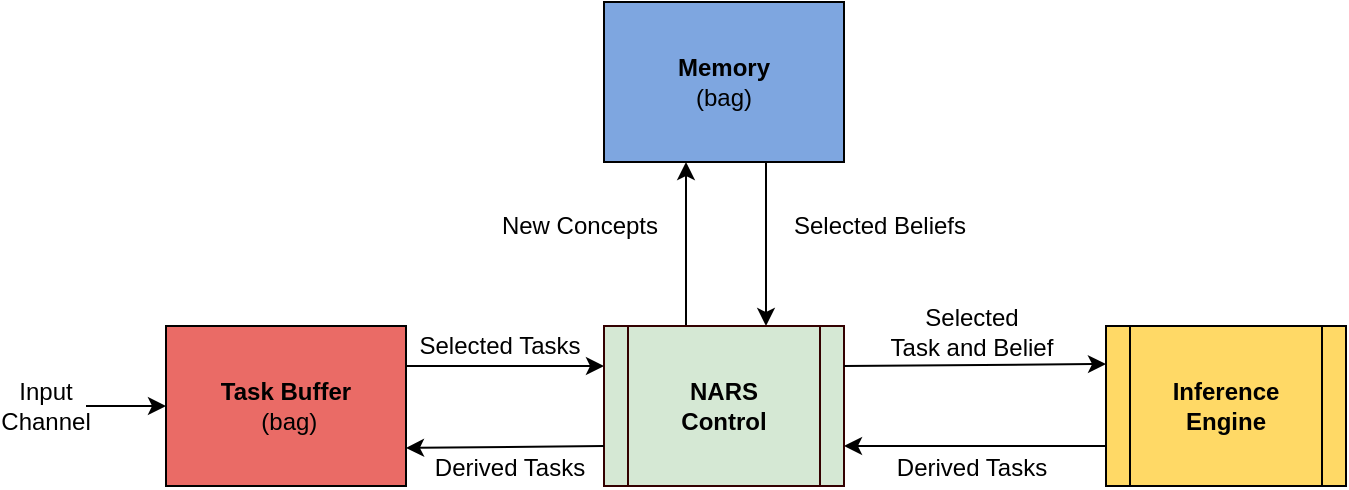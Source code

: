 <mxfile version="14.4.7" type="device"><diagram id="ytO7dYtnHRW7ZxbD0A9j" name="Page-1"><mxGraphModel dx="1422" dy="791" grid="1" gridSize="10" guides="1" tooltips="1" connect="1" arrows="1" fold="1" page="1" pageScale="1" pageWidth="850" pageHeight="1100" math="0" shadow="0"><root><mxCell id="0"/><mxCell id="1" parent="0"/><mxCell id="R_4Eterm35RvbNCIREgg-1" value="&lt;div&gt;&lt;b&gt;Memory&lt;/b&gt;&lt;br&gt;&lt;/div&gt;&lt;div&gt;(bag)&lt;/div&gt;" style="rounded=0;whiteSpace=wrap;html=1;fillColor=#7EA6E0;" parent="1" vertex="1"><mxGeometry x="319" y="18" width="120" height="80" as="geometry"/></mxCell><mxCell id="R_4Eterm35RvbNCIREgg-2" value="&lt;b&gt;Task Buffer&lt;br&gt;&lt;/b&gt;&amp;nbsp;(bag)" style="rounded=0;whiteSpace=wrap;html=1;fillColor=#EA6B66;" parent="1" vertex="1"><mxGeometry x="100" y="180" width="120" height="80" as="geometry"/></mxCell><mxCell id="R_4Eterm35RvbNCIREgg-11" value="Selected Tasks" style="text;html=1;strokeColor=none;fillColor=none;align=center;verticalAlign=middle;whiteSpace=wrap;rounded=0;" parent="1" vertex="1"><mxGeometry x="220" y="180" width="94" height="20" as="geometry"/></mxCell><mxCell id="R_4Eterm35RvbNCIREgg-17" value="Derived Tasks" style="text;html=1;strokeColor=none;fillColor=none;align=center;verticalAlign=middle;whiteSpace=wrap;rounded=0;" parent="1" vertex="1"><mxGeometry x="456" y="241" width="94" height="20" as="geometry"/></mxCell><mxCell id="R_4Eterm35RvbNCIREgg-21" value="&lt;div&gt;&lt;b&gt;Inference&lt;/b&gt;&lt;/div&gt;&lt;div&gt;&lt;b&gt;Engine&lt;br&gt;&lt;/b&gt;&lt;/div&gt;" style="shape=process;whiteSpace=wrap;html=1;backgroundOutline=1;fillColor=#FFD966;" parent="1" vertex="1"><mxGeometry x="570" y="180" width="120" height="80" as="geometry"/></mxCell><mxCell id="R_4Eterm35RvbNCIREgg-22" value="" style="endArrow=classic;html=1;fillColor=#ffffff;entryX=0;entryY=0.25;entryDx=0;entryDy=0;" parent="1" target="D6U5lJx3lVPFQQhakdU1-5" edge="1"><mxGeometry width="50" height="50" relative="1" as="geometry"><mxPoint x="220" y="200" as="sourcePoint"/><mxPoint x="297.95" y="202" as="targetPoint"/></mxGeometry></mxCell><mxCell id="R_4Eterm35RvbNCIREgg-25" value="" style="endArrow=classic;html=1;fillColor=#ffffff;exitX=0.25;exitY=1;exitDx=0;exitDy=0;entryX=0.25;entryY=0;entryDx=0;entryDy=0;" parent="1" edge="1"><mxGeometry width="50" height="50" relative="1" as="geometry"><mxPoint x="400" y="98" as="sourcePoint"/><mxPoint x="400" y="180" as="targetPoint"/></mxGeometry></mxCell><mxCell id="R_4Eterm35RvbNCIREgg-27" value="" style="endArrow=classic;html=1;fillColor=#ffffff;entryX=1;entryY=0.75;entryDx=0;entryDy=0;" parent="1" target="D6U5lJx3lVPFQQhakdU1-5" edge="1"><mxGeometry width="50" height="50" relative="1" as="geometry"><mxPoint x="570" y="240" as="sourcePoint"/><mxPoint x="462.6" y="241" as="targetPoint"/></mxGeometry></mxCell><mxCell id="R_4Eterm35RvbNCIREgg-28" value="" style="endArrow=classic;html=1;fillColor=#ffffff;entryX=0;entryY=0.5;entryDx=0;entryDy=0;exitX=1;exitY=0.5;exitDx=0;exitDy=0;" parent="1" source="R_4Eterm35RvbNCIREgg-29" target="R_4Eterm35RvbNCIREgg-2" edge="1"><mxGeometry width="50" height="50" relative="1" as="geometry"><mxPoint x="80" y="320" as="sourcePoint"/><mxPoint x="140" y="330" as="targetPoint"/></mxGeometry></mxCell><mxCell id="R_4Eterm35RvbNCIREgg-29" value="&lt;div&gt;Input&lt;/div&gt;&lt;div&gt;Channel&lt;br&gt;&lt;/div&gt;" style="text;html=1;strokeColor=none;fillColor=none;align=center;verticalAlign=middle;whiteSpace=wrap;rounded=0;" parent="1" vertex="1"><mxGeometry x="20" y="210" width="40" height="20" as="geometry"/></mxCell><mxCell id="D6U5lJx3lVPFQQhakdU1-3" value="Selected Beliefs" style="text;html=1;strokeColor=none;fillColor=none;align=center;verticalAlign=middle;whiteSpace=wrap;rounded=0;" parent="1" vertex="1"><mxGeometry x="410" y="120" width="94" height="20" as="geometry"/></mxCell><mxCell id="D6U5lJx3lVPFQQhakdU1-4" value="" style="endArrow=classic;html=1;entryX=0.75;entryY=1;entryDx=0;entryDy=0;exitX=0.75;exitY=0;exitDx=0;exitDy=0;" parent="1" edge="1"><mxGeometry width="50" height="50" relative="1" as="geometry"><mxPoint x="360" y="180" as="sourcePoint"/><mxPoint x="360" y="98" as="targetPoint"/></mxGeometry></mxCell><mxCell id="D6U5lJx3lVPFQQhakdU1-5" value="&lt;div&gt;&lt;b&gt;NARS&lt;/b&gt;&lt;/div&gt;&lt;div&gt;&lt;b&gt;Control&lt;br&gt;&lt;/b&gt;&lt;/div&gt;" style="shape=process;whiteSpace=wrap;html=1;backgroundOutline=1;fillColor=#d5e8d4;strokeColor=#330000;" parent="1" vertex="1"><mxGeometry x="319" y="180" width="120" height="80" as="geometry"/></mxCell><mxCell id="D6U5lJx3lVPFQQhakdU1-6" value="" style="endArrow=classic;html=1;exitX=1;exitY=0.25;exitDx=0;exitDy=0;" parent="1" source="D6U5lJx3lVPFQQhakdU1-5" edge="1"><mxGeometry width="50" height="50" relative="1" as="geometry"><mxPoint x="400" y="430" as="sourcePoint"/><mxPoint x="570" y="199" as="targetPoint"/></mxGeometry></mxCell><mxCell id="D6U5lJx3lVPFQQhakdU1-7" value="New Concepts" style="text;html=1;strokeColor=none;fillColor=none;align=center;verticalAlign=middle;whiteSpace=wrap;rounded=0;" parent="1" vertex="1"><mxGeometry x="260" y="120" width="94" height="20" as="geometry"/></mxCell><mxCell id="D6U5lJx3lVPFQQhakdU1-8" value="Selected&lt;br&gt;&lt;div&gt;Task and Belief&lt;/div&gt;" style="text;html=1;strokeColor=none;fillColor=none;align=center;verticalAlign=middle;whiteSpace=wrap;rounded=0;" parent="1" vertex="1"><mxGeometry x="456" y="173" width="94" height="20" as="geometry"/></mxCell><mxCell id="D6U5lJx3lVPFQQhakdU1-11" value="" style="endArrow=classic;html=1;fillColor=#ffffff;exitX=0;exitY=0.75;exitDx=0;exitDy=0;" parent="1" source="D6U5lJx3lVPFQQhakdU1-5" edge="1"><mxGeometry width="50" height="50" relative="1" as="geometry"><mxPoint x="301" y="241" as="sourcePoint"/><mxPoint x="220" y="241" as="targetPoint"/></mxGeometry></mxCell><mxCell id="D6U5lJx3lVPFQQhakdU1-12" value="Derived Tasks" style="text;html=1;strokeColor=none;fillColor=none;align=center;verticalAlign=middle;whiteSpace=wrap;rounded=0;" parent="1" vertex="1"><mxGeometry x="225" y="241" width="94" height="20" as="geometry"/></mxCell></root></mxGraphModel></diagram></mxfile>